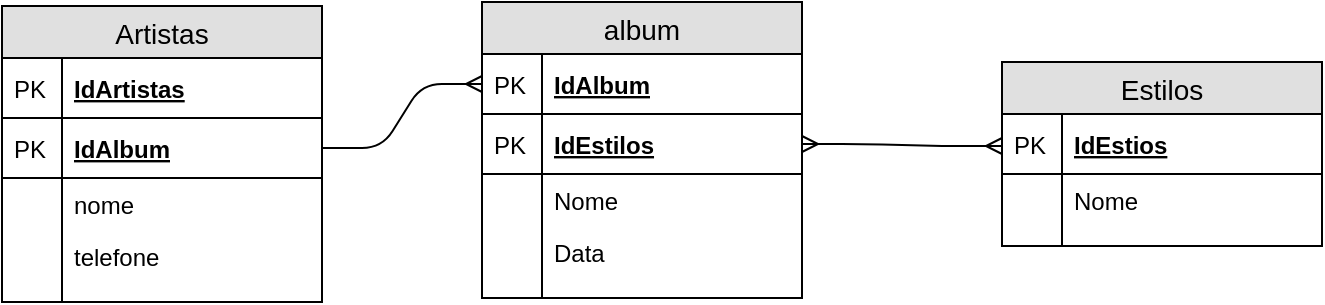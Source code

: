 <mxfile version="12.6.1" type="device" pages="2"><diagram id="F8FufL7m96ykcQzfpqI8" name="Page-1"><mxGraphModel dx="1110" dy="531" grid="1" gridSize="10" guides="1" tooltips="1" connect="1" arrows="1" fold="1" page="1" pageScale="1" pageWidth="827" pageHeight="1169" math="0" shadow="0"><root><mxCell id="0"/><mxCell id="1" parent="0"/><mxCell id="0RGslT9oaPei5bdQ6CsV-1" value="Artistas" style="swimlane;fontStyle=0;childLayout=stackLayout;horizontal=1;startSize=26;fillColor=#e0e0e0;horizontalStack=0;resizeParent=1;resizeParentMax=0;resizeLast=0;collapsible=1;marginBottom=0;swimlaneFillColor=#ffffff;align=center;fontSize=14;" vertex="1" parent="1"><mxGeometry x="60" y="80" width="160" height="148" as="geometry"/></mxCell><mxCell id="0RGslT9oaPei5bdQ6CsV-2" value="IdArtistas" style="shape=partialRectangle;top=0;left=0;right=0;bottom=1;align=left;verticalAlign=middle;fillColor=none;spacingLeft=34;spacingRight=4;overflow=hidden;rotatable=0;points=[[0,0.5],[1,0.5]];portConstraint=eastwest;dropTarget=0;fontStyle=5;fontSize=12;" vertex="1" parent="0RGslT9oaPei5bdQ6CsV-1"><mxGeometry y="26" width="160" height="30" as="geometry"/></mxCell><mxCell id="0RGslT9oaPei5bdQ6CsV-3" value="PK" style="shape=partialRectangle;top=0;left=0;bottom=0;fillColor=none;align=left;verticalAlign=middle;spacingLeft=4;spacingRight=4;overflow=hidden;rotatable=0;points=[];portConstraint=eastwest;part=1;fontSize=12;" vertex="1" connectable="0" parent="0RGslT9oaPei5bdQ6CsV-2"><mxGeometry width="30" height="30" as="geometry"/></mxCell><mxCell id="0RGslT9oaPei5bdQ6CsV-63" value="IdAlbum" style="shape=partialRectangle;top=0;left=0;right=0;bottom=1;align=left;verticalAlign=middle;fillColor=none;spacingLeft=34;spacingRight=4;overflow=hidden;rotatable=0;points=[[0,0.5],[1,0.5]];portConstraint=eastwest;dropTarget=0;fontStyle=5;fontSize=12;" vertex="1" parent="0RGslT9oaPei5bdQ6CsV-1"><mxGeometry y="56" width="160" height="30" as="geometry"/></mxCell><mxCell id="0RGslT9oaPei5bdQ6CsV-64" value="PK" style="shape=partialRectangle;top=0;left=0;bottom=0;fillColor=none;align=left;verticalAlign=middle;spacingLeft=4;spacingRight=4;overflow=hidden;rotatable=0;points=[];portConstraint=eastwest;part=1;fontSize=12;" vertex="1" connectable="0" parent="0RGslT9oaPei5bdQ6CsV-63"><mxGeometry width="30" height="30" as="geometry"/></mxCell><mxCell id="0RGslT9oaPei5bdQ6CsV-4" value="nome" style="shape=partialRectangle;top=0;left=0;right=0;bottom=0;align=left;verticalAlign=top;fillColor=none;spacingLeft=34;spacingRight=4;overflow=hidden;rotatable=0;points=[[0,0.5],[1,0.5]];portConstraint=eastwest;dropTarget=0;fontSize=12;" vertex="1" parent="0RGslT9oaPei5bdQ6CsV-1"><mxGeometry y="86" width="160" height="26" as="geometry"/></mxCell><mxCell id="0RGslT9oaPei5bdQ6CsV-5" value="" style="shape=partialRectangle;top=0;left=0;bottom=0;fillColor=none;align=left;verticalAlign=top;spacingLeft=4;spacingRight=4;overflow=hidden;rotatable=0;points=[];portConstraint=eastwest;part=1;fontSize=12;" vertex="1" connectable="0" parent="0RGslT9oaPei5bdQ6CsV-4"><mxGeometry width="30" height="26" as="geometry"/></mxCell><mxCell id="0RGslT9oaPei5bdQ6CsV-6" value="telefone" style="shape=partialRectangle;top=0;left=0;right=0;bottom=0;align=left;verticalAlign=top;fillColor=none;spacingLeft=34;spacingRight=4;overflow=hidden;rotatable=0;points=[[0,0.5],[1,0.5]];portConstraint=eastwest;dropTarget=0;fontSize=12;" vertex="1" parent="0RGslT9oaPei5bdQ6CsV-1"><mxGeometry y="112" width="160" height="26" as="geometry"/></mxCell><mxCell id="0RGslT9oaPei5bdQ6CsV-7" value="" style="shape=partialRectangle;top=0;left=0;bottom=0;fillColor=none;align=left;verticalAlign=top;spacingLeft=4;spacingRight=4;overflow=hidden;rotatable=0;points=[];portConstraint=eastwest;part=1;fontSize=12;" vertex="1" connectable="0" parent="0RGslT9oaPei5bdQ6CsV-6"><mxGeometry width="30" height="26" as="geometry"/></mxCell><mxCell id="0RGslT9oaPei5bdQ6CsV-10" value="" style="shape=partialRectangle;top=0;left=0;right=0;bottom=0;align=left;verticalAlign=top;fillColor=none;spacingLeft=34;spacingRight=4;overflow=hidden;rotatable=0;points=[[0,0.5],[1,0.5]];portConstraint=eastwest;dropTarget=0;fontSize=12;" vertex="1" parent="0RGslT9oaPei5bdQ6CsV-1"><mxGeometry y="138" width="160" height="10" as="geometry"/></mxCell><mxCell id="0RGslT9oaPei5bdQ6CsV-11" value="" style="shape=partialRectangle;top=0;left=0;bottom=0;fillColor=none;align=left;verticalAlign=top;spacingLeft=4;spacingRight=4;overflow=hidden;rotatable=0;points=[];portConstraint=eastwest;part=1;fontSize=12;" vertex="1" connectable="0" parent="0RGslT9oaPei5bdQ6CsV-10"><mxGeometry width="30" height="10" as="geometry"/></mxCell><mxCell id="0RGslT9oaPei5bdQ6CsV-12" value="Estilos" style="swimlane;fontStyle=0;childLayout=stackLayout;horizontal=1;startSize=26;fillColor=#e0e0e0;horizontalStack=0;resizeParent=1;resizeParentMax=0;resizeLast=0;collapsible=1;marginBottom=0;swimlaneFillColor=#ffffff;align=center;fontSize=14;" vertex="1" parent="1"><mxGeometry x="560" y="108" width="160" height="92" as="geometry"/></mxCell><mxCell id="0x60KeGx6gCUGhXdJZ-D-3" value="" style="edgeStyle=entityRelationEdgeStyle;fontSize=12;html=1;endArrow=ERmany;startArrow=ERmany;exitX=1;exitY=0.5;exitDx=0;exitDy=0;" edge="1" parent="0RGslT9oaPei5bdQ6CsV-12" source="0RGslT9oaPei5bdQ6CsV-78"><mxGeometry width="100" height="100" relative="1" as="geometry"><mxPoint x="-470" y="172" as="sourcePoint"/><mxPoint y="42" as="targetPoint"/></mxGeometry></mxCell><mxCell id="0RGslT9oaPei5bdQ6CsV-13" value="IdEstios" style="shape=partialRectangle;top=0;left=0;right=0;bottom=1;align=left;verticalAlign=middle;fillColor=none;spacingLeft=34;spacingRight=4;overflow=hidden;rotatable=0;points=[[0,0.5],[1,0.5]];portConstraint=eastwest;dropTarget=0;fontStyle=5;fontSize=12;" vertex="1" parent="0RGslT9oaPei5bdQ6CsV-12"><mxGeometry y="26" width="160" height="30" as="geometry"/></mxCell><mxCell id="0RGslT9oaPei5bdQ6CsV-14" value="PK" style="shape=partialRectangle;top=0;left=0;bottom=0;fillColor=none;align=left;verticalAlign=middle;spacingLeft=4;spacingRight=4;overflow=hidden;rotatable=0;points=[];portConstraint=eastwest;part=1;fontSize=12;" vertex="1" connectable="0" parent="0RGslT9oaPei5bdQ6CsV-13"><mxGeometry width="30" height="30" as="geometry"/></mxCell><mxCell id="0RGslT9oaPei5bdQ6CsV-15" value="Nome" style="shape=partialRectangle;top=0;left=0;right=0;bottom=0;align=left;verticalAlign=top;fillColor=none;spacingLeft=34;spacingRight=4;overflow=hidden;rotatable=0;points=[[0,0.5],[1,0.5]];portConstraint=eastwest;dropTarget=0;fontSize=12;" vertex="1" parent="0RGslT9oaPei5bdQ6CsV-12"><mxGeometry y="56" width="160" height="26" as="geometry"/></mxCell><mxCell id="0RGslT9oaPei5bdQ6CsV-16" value="" style="shape=partialRectangle;top=0;left=0;bottom=0;fillColor=none;align=left;verticalAlign=top;spacingLeft=4;spacingRight=4;overflow=hidden;rotatable=0;points=[];portConstraint=eastwest;part=1;fontSize=12;" vertex="1" connectable="0" parent="0RGslT9oaPei5bdQ6CsV-15"><mxGeometry width="30" height="26" as="geometry"/></mxCell><mxCell id="0RGslT9oaPei5bdQ6CsV-21" value="" style="shape=partialRectangle;top=0;left=0;right=0;bottom=0;align=left;verticalAlign=top;fillColor=none;spacingLeft=34;spacingRight=4;overflow=hidden;rotatable=0;points=[[0,0.5],[1,0.5]];portConstraint=eastwest;dropTarget=0;fontSize=12;" vertex="1" parent="0RGslT9oaPei5bdQ6CsV-12"><mxGeometry y="82" width="160" height="10" as="geometry"/></mxCell><mxCell id="0RGslT9oaPei5bdQ6CsV-22" value="" style="shape=partialRectangle;top=0;left=0;bottom=0;fillColor=none;align=left;verticalAlign=top;spacingLeft=4;spacingRight=4;overflow=hidden;rotatable=0;points=[];portConstraint=eastwest;part=1;fontSize=12;" vertex="1" connectable="0" parent="0RGslT9oaPei5bdQ6CsV-21"><mxGeometry width="30" height="10" as="geometry"/></mxCell><mxCell id="0RGslT9oaPei5bdQ6CsV-30" value="album" style="swimlane;fontStyle=0;childLayout=stackLayout;horizontal=1;startSize=26;fillColor=#e0e0e0;horizontalStack=0;resizeParent=1;resizeParentMax=0;resizeLast=0;collapsible=1;marginBottom=0;swimlaneFillColor=#ffffff;align=center;fontSize=14;" vertex="1" parent="1"><mxGeometry x="300" y="78" width="160" height="148" as="geometry"/></mxCell><mxCell id="0RGslT9oaPei5bdQ6CsV-31" value="IdAlbum" style="shape=partialRectangle;top=0;left=0;right=0;bottom=1;align=left;verticalAlign=middle;fillColor=none;spacingLeft=34;spacingRight=4;overflow=hidden;rotatable=0;points=[[0,0.5],[1,0.5]];portConstraint=eastwest;dropTarget=0;fontStyle=5;fontSize=12;" vertex="1" parent="0RGslT9oaPei5bdQ6CsV-30"><mxGeometry y="26" width="160" height="30" as="geometry"/></mxCell><mxCell id="0RGslT9oaPei5bdQ6CsV-32" value="PK" style="shape=partialRectangle;top=0;left=0;bottom=0;fillColor=none;align=left;verticalAlign=middle;spacingLeft=4;spacingRight=4;overflow=hidden;rotatable=0;points=[];portConstraint=eastwest;part=1;fontSize=12;" vertex="1" connectable="0" parent="0RGslT9oaPei5bdQ6CsV-31"><mxGeometry width="30" height="30" as="geometry"/></mxCell><mxCell id="0RGslT9oaPei5bdQ6CsV-78" value="IdEstilos" style="shape=partialRectangle;top=0;left=0;right=0;bottom=1;align=left;verticalAlign=middle;fillColor=none;spacingLeft=34;spacingRight=4;overflow=hidden;rotatable=0;points=[[0,0.5],[1,0.5]];portConstraint=eastwest;dropTarget=0;fontStyle=5;fontSize=12;" vertex="1" parent="0RGslT9oaPei5bdQ6CsV-30"><mxGeometry y="56" width="160" height="30" as="geometry"/></mxCell><mxCell id="0RGslT9oaPei5bdQ6CsV-79" value="PK" style="shape=partialRectangle;top=0;left=0;bottom=0;fillColor=none;align=left;verticalAlign=middle;spacingLeft=4;spacingRight=4;overflow=hidden;rotatable=0;points=[];portConstraint=eastwest;part=1;fontSize=12;" vertex="1" connectable="0" parent="0RGslT9oaPei5bdQ6CsV-78"><mxGeometry width="30" height="30" as="geometry"/></mxCell><mxCell id="0RGslT9oaPei5bdQ6CsV-33" value="Nome" style="shape=partialRectangle;top=0;left=0;right=0;bottom=0;align=left;verticalAlign=top;fillColor=none;spacingLeft=34;spacingRight=4;overflow=hidden;rotatable=0;points=[[0,0.5],[1,0.5]];portConstraint=eastwest;dropTarget=0;fontSize=12;" vertex="1" parent="0RGslT9oaPei5bdQ6CsV-30"><mxGeometry y="86" width="160" height="26" as="geometry"/></mxCell><mxCell id="0RGslT9oaPei5bdQ6CsV-34" value="" style="shape=partialRectangle;top=0;left=0;bottom=0;fillColor=none;align=left;verticalAlign=top;spacingLeft=4;spacingRight=4;overflow=hidden;rotatable=0;points=[];portConstraint=eastwest;part=1;fontSize=12;" vertex="1" connectable="0" parent="0RGslT9oaPei5bdQ6CsV-33"><mxGeometry width="30" height="26" as="geometry"/></mxCell><mxCell id="0RGslT9oaPei5bdQ6CsV-35" value="Data" style="shape=partialRectangle;top=0;left=0;right=0;bottom=0;align=left;verticalAlign=top;fillColor=none;spacingLeft=34;spacingRight=4;overflow=hidden;rotatable=0;points=[[0,0.5],[1,0.5]];portConstraint=eastwest;dropTarget=0;fontSize=12;" vertex="1" parent="0RGslT9oaPei5bdQ6CsV-30"><mxGeometry y="112" width="160" height="26" as="geometry"/></mxCell><mxCell id="0RGslT9oaPei5bdQ6CsV-36" value="" style="shape=partialRectangle;top=0;left=0;bottom=0;fillColor=none;align=left;verticalAlign=top;spacingLeft=4;spacingRight=4;overflow=hidden;rotatable=0;points=[];portConstraint=eastwest;part=1;fontSize=12;" vertex="1" connectable="0" parent="0RGslT9oaPei5bdQ6CsV-35"><mxGeometry width="30" height="26" as="geometry"/></mxCell><mxCell id="0RGslT9oaPei5bdQ6CsV-39" value="" style="shape=partialRectangle;top=0;left=0;right=0;bottom=0;align=left;verticalAlign=top;fillColor=none;spacingLeft=34;spacingRight=4;overflow=hidden;rotatable=0;points=[[0,0.5],[1,0.5]];portConstraint=eastwest;dropTarget=0;fontSize=12;" vertex="1" parent="0RGslT9oaPei5bdQ6CsV-30"><mxGeometry y="138" width="160" height="10" as="geometry"/></mxCell><mxCell id="0RGslT9oaPei5bdQ6CsV-40" value="" style="shape=partialRectangle;top=0;left=0;bottom=0;fillColor=none;align=left;verticalAlign=top;spacingLeft=4;spacingRight=4;overflow=hidden;rotatable=0;points=[];portConstraint=eastwest;part=1;fontSize=12;" vertex="1" connectable="0" parent="0RGslT9oaPei5bdQ6CsV-39"><mxGeometry width="30" height="10" as="geometry"/></mxCell><mxCell id="0RGslT9oaPei5bdQ6CsV-73" value="" style="edgeStyle=entityRelationEdgeStyle;fontSize=12;html=1;endArrow=ERmany;entryX=0;entryY=0.5;entryDx=0;entryDy=0;exitX=1;exitY=0.5;exitDx=0;exitDy=0;" edge="1" parent="1" source="0RGslT9oaPei5bdQ6CsV-63" target="0RGslT9oaPei5bdQ6CsV-31"><mxGeometry width="100" height="100" relative="1" as="geometry"><mxPoint x="220" y="171" as="sourcePoint"/><mxPoint x="120" y="239" as="targetPoint"/></mxGeometry></mxCell></root></mxGraphModel></diagram><diagram id="272r8f2x8zbT2DYE5cvl" name="Page-2"><mxGraphModel dx="1110" dy="531" grid="1" gridSize="10" guides="1" tooltips="1" connect="1" arrows="1" fold="1" page="1" pageScale="1" pageWidth="827" pageHeight="1169" math="0" shadow="0"><root><mxCell id="9Cvblx96bl8IocbkyIqD-0"/><mxCell id="9Cvblx96bl8IocbkyIqD-1" parent="9Cvblx96bl8IocbkyIqD-0"/><mxCell id="9Cvblx96bl8IocbkyIqD-2" value="Estilo" style="swimlane;fontStyle=0;childLayout=stackLayout;horizontal=1;startSize=26;fillColor=#e0e0e0;horizontalStack=0;resizeParent=1;resizeParentMax=0;resizeLast=0;collapsible=1;marginBottom=0;swimlaneFillColor=#ffffff;align=center;fontSize=14;" vertex="1" parent="9Cvblx96bl8IocbkyIqD-1"><mxGeometry x="320" y="190" width="160" height="92" as="geometry"/></mxCell><mxCell id="9Cvblx96bl8IocbkyIqD-3" value="IdEstilo" style="shape=partialRectangle;top=0;left=0;right=0;bottom=1;align=left;verticalAlign=middle;fillColor=none;spacingLeft=34;spacingRight=4;overflow=hidden;rotatable=0;points=[[0,0.5],[1,0.5]];portConstraint=eastwest;dropTarget=0;fontStyle=5;fontSize=12;" vertex="1" parent="9Cvblx96bl8IocbkyIqD-2"><mxGeometry y="26" width="160" height="30" as="geometry"/></mxCell><mxCell id="9Cvblx96bl8IocbkyIqD-4" value="PK" style="shape=partialRectangle;top=0;left=0;bottom=0;fillColor=none;align=left;verticalAlign=middle;spacingLeft=4;spacingRight=4;overflow=hidden;rotatable=0;points=[];portConstraint=eastwest;part=1;fontSize=12;" vertex="1" connectable="0" parent="9Cvblx96bl8IocbkyIqD-3"><mxGeometry width="30" height="30" as="geometry"/></mxCell><mxCell id="9Cvblx96bl8IocbkyIqD-5" value="Nome" style="shape=partialRectangle;top=0;left=0;right=0;bottom=0;align=left;verticalAlign=top;fillColor=none;spacingLeft=34;spacingRight=4;overflow=hidden;rotatable=0;points=[[0,0.5],[1,0.5]];portConstraint=eastwest;dropTarget=0;fontSize=12;" vertex="1" parent="9Cvblx96bl8IocbkyIqD-2"><mxGeometry y="56" width="160" height="26" as="geometry"/></mxCell><mxCell id="9Cvblx96bl8IocbkyIqD-6" value="" style="shape=partialRectangle;top=0;left=0;bottom=0;fillColor=none;align=left;verticalAlign=top;spacingLeft=4;spacingRight=4;overflow=hidden;rotatable=0;points=[];portConstraint=eastwest;part=1;fontSize=12;" vertex="1" connectable="0" parent="9Cvblx96bl8IocbkyIqD-5"><mxGeometry width="30" height="26" as="geometry"/></mxCell><mxCell id="9Cvblx96bl8IocbkyIqD-11" value="" style="shape=partialRectangle;top=0;left=0;right=0;bottom=0;align=left;verticalAlign=top;fillColor=none;spacingLeft=34;spacingRight=4;overflow=hidden;rotatable=0;points=[[0,0.5],[1,0.5]];portConstraint=eastwest;dropTarget=0;fontSize=12;" vertex="1" parent="9Cvblx96bl8IocbkyIqD-2"><mxGeometry y="82" width="160" height="10" as="geometry"/></mxCell><mxCell id="9Cvblx96bl8IocbkyIqD-12" value="" style="shape=partialRectangle;top=0;left=0;bottom=0;fillColor=none;align=left;verticalAlign=top;spacingLeft=4;spacingRight=4;overflow=hidden;rotatable=0;points=[];portConstraint=eastwest;part=1;fontSize=12;" vertex="1" connectable="0" parent="9Cvblx96bl8IocbkyIqD-11"><mxGeometry width="30" height="10" as="geometry"/></mxCell><mxCell id="9Cvblx96bl8IocbkyIqD-13" value="Artistas" style="swimlane;fontStyle=0;childLayout=stackLayout;horizontal=1;startSize=26;fillColor=#e0e0e0;horizontalStack=0;resizeParent=1;resizeParentMax=0;resizeLast=0;collapsible=1;marginBottom=0;swimlaneFillColor=#ffffff;align=center;fontSize=14;" vertex="1" parent="9Cvblx96bl8IocbkyIqD-1"><mxGeometry x="70" y="150" width="160" height="148" as="geometry"/></mxCell><mxCell id="9Cvblx96bl8IocbkyIqD-14" value="IdArtista" style="shape=partialRectangle;top=0;left=0;right=0;bottom=1;align=left;verticalAlign=middle;fillColor=none;spacingLeft=34;spacingRight=4;overflow=hidden;rotatable=0;points=[[0,0.5],[1,0.5]];portConstraint=eastwest;dropTarget=0;fontStyle=5;fontSize=12;" vertex="1" parent="9Cvblx96bl8IocbkyIqD-13"><mxGeometry y="26" width="160" height="30" as="geometry"/></mxCell><mxCell id="9Cvblx96bl8IocbkyIqD-15" value="PK" style="shape=partialRectangle;top=0;left=0;bottom=0;fillColor=none;align=left;verticalAlign=middle;spacingLeft=4;spacingRight=4;overflow=hidden;rotatable=0;points=[];portConstraint=eastwest;part=1;fontSize=12;" vertex="1" connectable="0" parent="9Cvblx96bl8IocbkyIqD-14"><mxGeometry width="30" height="30" as="geometry"/></mxCell><mxCell id="9Cvblx96bl8IocbkyIqD-28" value="IdArtista" style="shape=partialRectangle;top=0;left=0;right=0;bottom=1;align=left;verticalAlign=middle;fillColor=none;spacingLeft=34;spacingRight=4;overflow=hidden;rotatable=0;points=[[0,0.5],[1,0.5]];portConstraint=eastwest;dropTarget=0;fontStyle=5;fontSize=12;" vertex="1" parent="9Cvblx96bl8IocbkyIqD-13"><mxGeometry y="56" width="160" height="30" as="geometry"/></mxCell><mxCell id="9Cvblx96bl8IocbkyIqD-29" value="PK" style="shape=partialRectangle;top=0;left=0;bottom=0;fillColor=none;align=left;verticalAlign=middle;spacingLeft=4;spacingRight=4;overflow=hidden;rotatable=0;points=[];portConstraint=eastwest;part=1;fontSize=12;" vertex="1" connectable="0" parent="9Cvblx96bl8IocbkyIqD-28"><mxGeometry width="30" height="30" as="geometry"/></mxCell><mxCell id="9Cvblx96bl8IocbkyIqD-16" value="Nome" style="shape=partialRectangle;top=0;left=0;right=0;bottom=0;align=left;verticalAlign=top;fillColor=none;spacingLeft=34;spacingRight=4;overflow=hidden;rotatable=0;points=[[0,0.5],[1,0.5]];portConstraint=eastwest;dropTarget=0;fontSize=12;" vertex="1" parent="9Cvblx96bl8IocbkyIqD-13"><mxGeometry y="86" width="160" height="26" as="geometry"/></mxCell><mxCell id="9Cvblx96bl8IocbkyIqD-17" value="" style="shape=partialRectangle;top=0;left=0;bottom=0;fillColor=none;align=left;verticalAlign=top;spacingLeft=4;spacingRight=4;overflow=hidden;rotatable=0;points=[];portConstraint=eastwest;part=1;fontSize=12;" vertex="1" connectable="0" parent="9Cvblx96bl8IocbkyIqD-16"><mxGeometry width="30" height="26" as="geometry"/></mxCell><mxCell id="9Cvblx96bl8IocbkyIqD-18" value="Telefone" style="shape=partialRectangle;top=0;left=0;right=0;bottom=0;align=left;verticalAlign=top;fillColor=none;spacingLeft=34;spacingRight=4;overflow=hidden;rotatable=0;points=[[0,0.5],[1,0.5]];portConstraint=eastwest;dropTarget=0;fontSize=12;" vertex="1" parent="9Cvblx96bl8IocbkyIqD-13"><mxGeometry y="112" width="160" height="26" as="geometry"/></mxCell><mxCell id="9Cvblx96bl8IocbkyIqD-19" value="" style="shape=partialRectangle;top=0;left=0;bottom=0;fillColor=none;align=left;verticalAlign=top;spacingLeft=4;spacingRight=4;overflow=hidden;rotatable=0;points=[];portConstraint=eastwest;part=1;fontSize=12;" vertex="1" connectable="0" parent="9Cvblx96bl8IocbkyIqD-18"><mxGeometry width="30" height="26" as="geometry"/></mxCell><mxCell id="9Cvblx96bl8IocbkyIqD-22" value="" style="shape=partialRectangle;top=0;left=0;right=0;bottom=0;align=left;verticalAlign=top;fillColor=none;spacingLeft=34;spacingRight=4;overflow=hidden;rotatable=0;points=[[0,0.5],[1,0.5]];portConstraint=eastwest;dropTarget=0;fontSize=12;" vertex="1" parent="9Cvblx96bl8IocbkyIqD-13"><mxGeometry y="138" width="160" height="10" as="geometry"/></mxCell><mxCell id="9Cvblx96bl8IocbkyIqD-23" value="" style="shape=partialRectangle;top=0;left=0;bottom=0;fillColor=none;align=left;verticalAlign=top;spacingLeft=4;spacingRight=4;overflow=hidden;rotatable=0;points=[];portConstraint=eastwest;part=1;fontSize=12;" vertex="1" connectable="0" parent="9Cvblx96bl8IocbkyIqD-22"><mxGeometry width="30" height="10" as="geometry"/></mxCell><mxCell id="W8tEJBRj4D_VFF66Ws0_-0" value="" style="edgeStyle=entityRelationEdgeStyle;fontSize=12;html=1;endArrow=ERmany;entryX=-0.017;entryY=0.046;entryDx=0;entryDy=0;entryPerimeter=0;" edge="1" parent="9Cvblx96bl8IocbkyIqD-1" target="9Cvblx96bl8IocbkyIqD-5"><mxGeometry width="100" height="100" relative="1" as="geometry"><mxPoint x="230" y="211" as="sourcePoint"/><mxPoint x="290" y="261" as="targetPoint"/></mxGeometry></mxCell></root></mxGraphModel></diagram></mxfile>